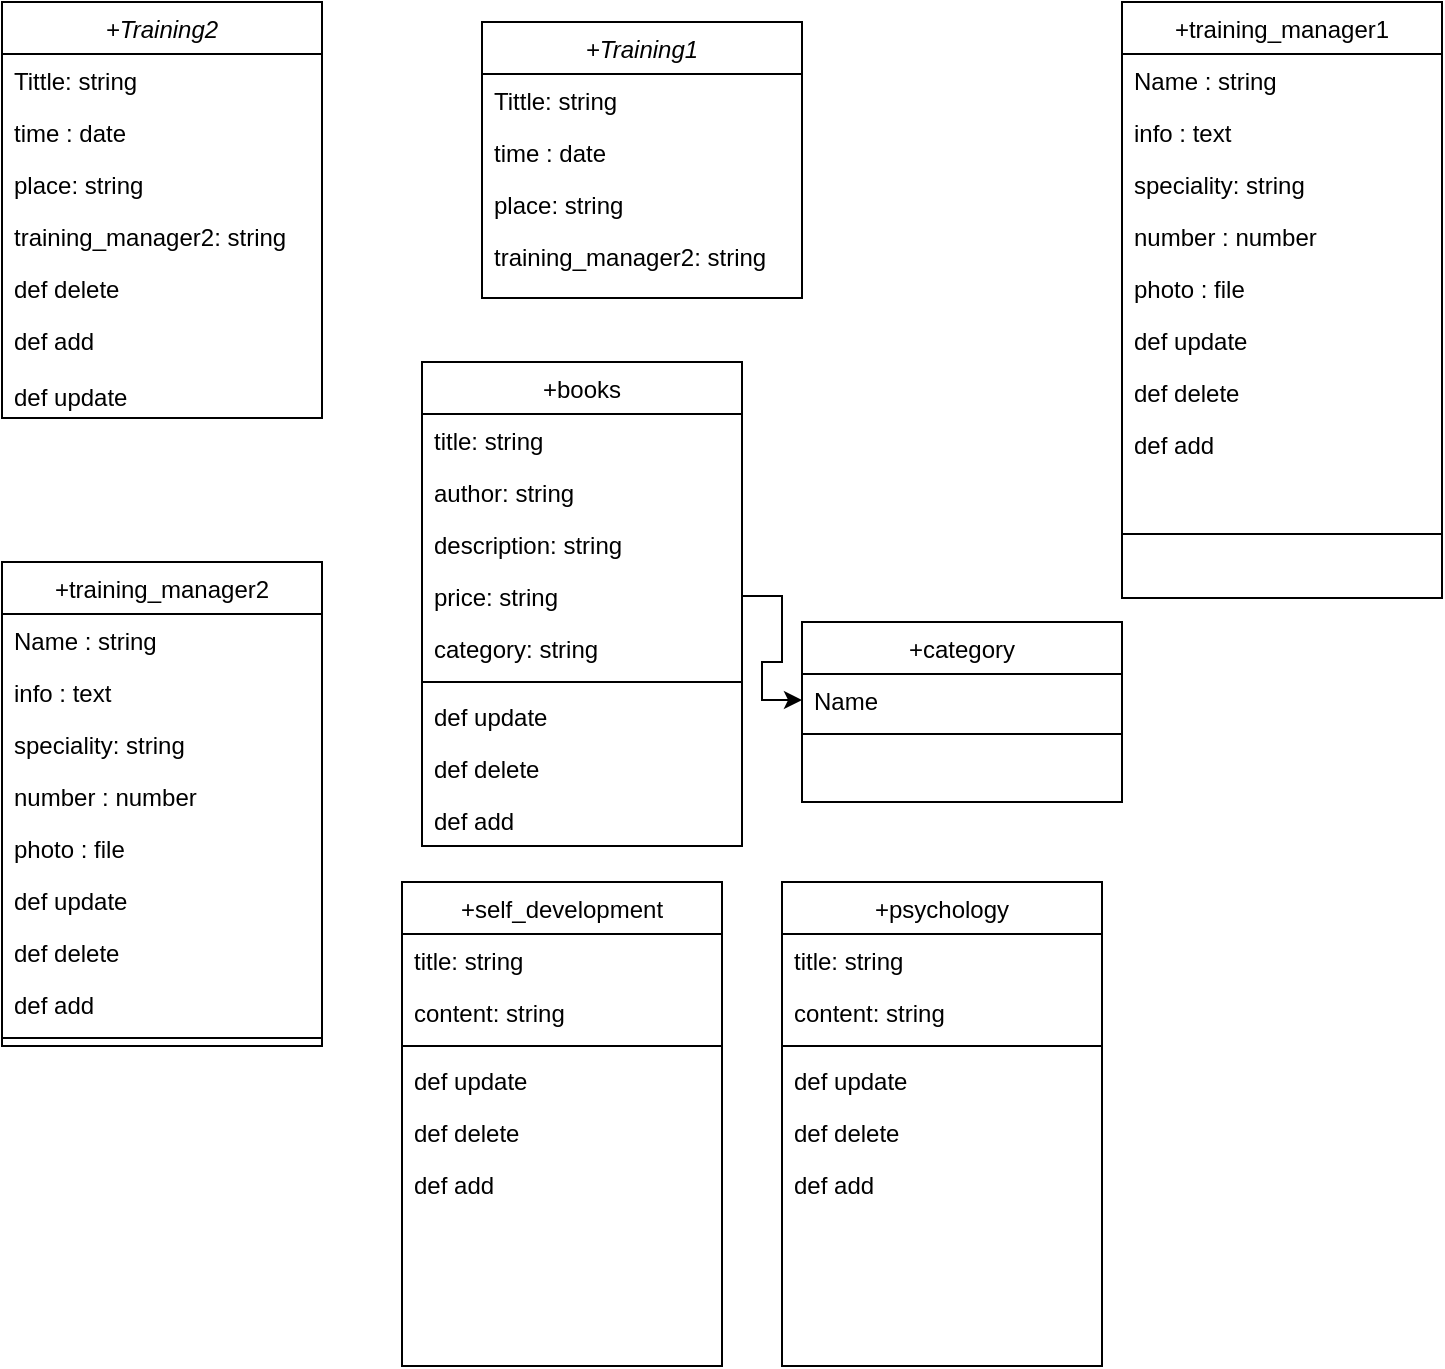 <mxfile version="20.8.21" type="device"><diagram id="C5RBs43oDa-KdzZeNtuy" name="Page-1"><mxGraphModel dx="1035" dy="581" grid="1" gridSize="10" guides="1" tooltips="1" connect="1" arrows="1" fold="1" page="1" pageScale="1" pageWidth="827" pageHeight="1169" math="0" shadow="0"><root><mxCell id="WIyWlLk6GJQsqaUBKTNV-0"/><mxCell id="WIyWlLk6GJQsqaUBKTNV-1" parent="WIyWlLk6GJQsqaUBKTNV-0"/><mxCell id="zkfFHV4jXpPFQw0GAbJ--17" value="+training_manager1" style="swimlane;fontStyle=0;align=center;verticalAlign=top;childLayout=stackLayout;horizontal=1;startSize=26;horizontalStack=0;resizeParent=1;resizeLast=0;collapsible=1;marginBottom=0;rounded=0;shadow=0;strokeWidth=1;" parent="WIyWlLk6GJQsqaUBKTNV-1" vertex="1"><mxGeometry x="590" y="40" width="160" height="298" as="geometry"><mxRectangle x="550" y="140" width="160" height="26" as="alternateBounds"/></mxGeometry></mxCell><mxCell id="zkfFHV4jXpPFQw0GAbJ--18" value="Name : string" style="text;align=left;verticalAlign=top;spacingLeft=4;spacingRight=4;overflow=hidden;rotatable=0;points=[[0,0.5],[1,0.5]];portConstraint=eastwest;" parent="zkfFHV4jXpPFQw0GAbJ--17" vertex="1"><mxGeometry y="26" width="160" height="26" as="geometry"/></mxCell><mxCell id="zkfFHV4jXpPFQw0GAbJ--19" value="info : text" style="text;align=left;verticalAlign=top;spacingLeft=4;spacingRight=4;overflow=hidden;rotatable=0;points=[[0,0.5],[1,0.5]];portConstraint=eastwest;rounded=0;shadow=0;html=0;" parent="zkfFHV4jXpPFQw0GAbJ--17" vertex="1"><mxGeometry y="52" width="160" height="26" as="geometry"/></mxCell><mxCell id="zkfFHV4jXpPFQw0GAbJ--20" value="speciality: string" style="text;align=left;verticalAlign=top;spacingLeft=4;spacingRight=4;overflow=hidden;rotatable=0;points=[[0,0.5],[1,0.5]];portConstraint=eastwest;rounded=0;shadow=0;html=0;" parent="zkfFHV4jXpPFQw0GAbJ--17" vertex="1"><mxGeometry y="78" width="160" height="26" as="geometry"/></mxCell><mxCell id="zkfFHV4jXpPFQw0GAbJ--21" value="number : number" style="text;align=left;verticalAlign=top;spacingLeft=4;spacingRight=4;overflow=hidden;rotatable=0;points=[[0,0.5],[1,0.5]];portConstraint=eastwest;rounded=0;shadow=0;html=0;" parent="zkfFHV4jXpPFQw0GAbJ--17" vertex="1"><mxGeometry y="104" width="160" height="26" as="geometry"/></mxCell><mxCell id="zkfFHV4jXpPFQw0GAbJ--22" value="photo : file" style="text;align=left;verticalAlign=top;spacingLeft=4;spacingRight=4;overflow=hidden;rotatable=0;points=[[0,0.5],[1,0.5]];portConstraint=eastwest;rounded=0;shadow=0;html=0;" parent="zkfFHV4jXpPFQw0GAbJ--17" vertex="1"><mxGeometry y="130" width="160" height="26" as="geometry"/></mxCell><mxCell id="77ugrweiccxxljkCvd8E-56" value="def update" style="text;align=left;verticalAlign=top;spacingLeft=4;spacingRight=4;overflow=hidden;rotatable=0;points=[[0,0.5],[1,0.5]];portConstraint=eastwest;" parent="zkfFHV4jXpPFQw0GAbJ--17" vertex="1"><mxGeometry y="156" width="160" height="26" as="geometry"/></mxCell><mxCell id="77ugrweiccxxljkCvd8E-57" value="def delete" style="text;align=left;verticalAlign=top;spacingLeft=4;spacingRight=4;overflow=hidden;rotatable=0;points=[[0,0.5],[1,0.5]];portConstraint=eastwest;" parent="zkfFHV4jXpPFQw0GAbJ--17" vertex="1"><mxGeometry y="182" width="160" height="26" as="geometry"/></mxCell><mxCell id="77ugrweiccxxljkCvd8E-58" value="def add" style="text;align=left;verticalAlign=top;spacingLeft=4;spacingRight=4;overflow=hidden;rotatable=0;points=[[0,0.5],[1,0.5]];portConstraint=eastwest;" parent="zkfFHV4jXpPFQw0GAbJ--17" vertex="1"><mxGeometry y="208" width="160" height="26" as="geometry"/></mxCell><mxCell id="zkfFHV4jXpPFQw0GAbJ--23" value="" style="line;html=1;strokeWidth=1;align=left;verticalAlign=middle;spacingTop=-1;spacingLeft=3;spacingRight=3;rotatable=0;labelPosition=right;points=[];portConstraint=eastwest;" parent="zkfFHV4jXpPFQw0GAbJ--17" vertex="1"><mxGeometry y="234" width="160" height="64" as="geometry"/></mxCell><mxCell id="77ugrweiccxxljkCvd8E-0" value="+Training2" style="swimlane;fontStyle=2;align=center;verticalAlign=top;childLayout=stackLayout;horizontal=1;startSize=26;horizontalStack=0;resizeParent=1;resizeLast=0;collapsible=1;marginBottom=0;rounded=0;shadow=0;strokeWidth=1;" parent="WIyWlLk6GJQsqaUBKTNV-1" vertex="1"><mxGeometry x="30" y="40" width="160" height="208" as="geometry"><mxRectangle x="230" y="140" width="160" height="26" as="alternateBounds"/></mxGeometry></mxCell><mxCell id="77ugrweiccxxljkCvd8E-1" value="Tittle: string" style="text;align=left;verticalAlign=top;spacingLeft=4;spacingRight=4;overflow=hidden;rotatable=0;points=[[0,0.5],[1,0.5]];portConstraint=eastwest;" parent="77ugrweiccxxljkCvd8E-0" vertex="1"><mxGeometry y="26" width="160" height="26" as="geometry"/></mxCell><mxCell id="77ugrweiccxxljkCvd8E-2" value="time : date" style="text;align=left;verticalAlign=top;spacingLeft=4;spacingRight=4;overflow=hidden;rotatable=0;points=[[0,0.5],[1,0.5]];portConstraint=eastwest;rounded=0;shadow=0;html=0;" parent="77ugrweiccxxljkCvd8E-0" vertex="1"><mxGeometry y="52" width="160" height="26" as="geometry"/></mxCell><mxCell id="77ugrweiccxxljkCvd8E-3" value="place: string" style="text;align=left;verticalAlign=top;spacingLeft=4;spacingRight=4;overflow=hidden;rotatable=0;points=[[0,0.5],[1,0.5]];portConstraint=eastwest;rounded=0;shadow=0;html=0;" parent="77ugrweiccxxljkCvd8E-0" vertex="1"><mxGeometry y="78" width="160" height="26" as="geometry"/></mxCell><mxCell id="77ugrweiccxxljkCvd8E-47" value="" style="endArrow=none;html=1;rounded=0;" parent="77ugrweiccxxljkCvd8E-0" target="77ugrweiccxxljkCvd8E-45" edge="1"><mxGeometry width="50" height="50" relative="1" as="geometry"><mxPoint y="142" as="sourcePoint"/><mxPoint x="50" y="92" as="targetPoint"/></mxGeometry></mxCell><mxCell id="77ugrweiccxxljkCvd8E-4" value="training_manager2: string" style="text;align=left;verticalAlign=top;spacingLeft=4;spacingRight=4;overflow=hidden;rotatable=0;points=[[0,0.5],[1,0.5]];portConstraint=eastwest;" parent="77ugrweiccxxljkCvd8E-0" vertex="1"><mxGeometry y="104" width="160" height="26" as="geometry"/></mxCell><mxCell id="77ugrweiccxxljkCvd8E-45" value="def delete " style="text;align=left;verticalAlign=top;spacingLeft=4;spacingRight=4;overflow=hidden;rotatable=0;points=[[0,0.5],[1,0.5]];portConstraint=eastwest;" parent="77ugrweiccxxljkCvd8E-0" vertex="1"><mxGeometry y="130" width="160" height="26" as="geometry"/></mxCell><mxCell id="77ugrweiccxxljkCvd8E-48" value="def add" style="text;align=left;verticalAlign=top;spacingLeft=4;spacingRight=4;overflow=hidden;rotatable=0;points=[[0,0.5],[1,0.5]];portConstraint=eastwest;" parent="77ugrweiccxxljkCvd8E-0" vertex="1"><mxGeometry y="156" width="160" height="26" as="geometry"/></mxCell><mxCell id="77ugrweiccxxljkCvd8E-15" value="+books" style="swimlane;fontStyle=0;align=center;verticalAlign=top;childLayout=stackLayout;horizontal=1;startSize=26;horizontalStack=0;resizeParent=1;resizeLast=0;collapsible=1;marginBottom=0;rounded=0;shadow=0;strokeWidth=1;" parent="WIyWlLk6GJQsqaUBKTNV-1" vertex="1"><mxGeometry x="240" y="220" width="160" height="242" as="geometry"><mxRectangle x="550" y="140" width="160" height="26" as="alternateBounds"/></mxGeometry></mxCell><mxCell id="77ugrweiccxxljkCvd8E-16" value="title: string" style="text;align=left;verticalAlign=top;spacingLeft=4;spacingRight=4;overflow=hidden;rotatable=0;points=[[0,0.5],[1,0.5]];portConstraint=eastwest;" parent="77ugrweiccxxljkCvd8E-15" vertex="1"><mxGeometry y="26" width="160" height="26" as="geometry"/></mxCell><mxCell id="77ugrweiccxxljkCvd8E-17" value="author: string" style="text;align=left;verticalAlign=top;spacingLeft=4;spacingRight=4;overflow=hidden;rotatable=0;points=[[0,0.5],[1,0.5]];portConstraint=eastwest;rounded=0;shadow=0;html=0;" parent="77ugrweiccxxljkCvd8E-15" vertex="1"><mxGeometry y="52" width="160" height="26" as="geometry"/></mxCell><mxCell id="77ugrweiccxxljkCvd8E-18" value="description: string " style="text;align=left;verticalAlign=top;spacingLeft=4;spacingRight=4;overflow=hidden;rotatable=0;points=[[0,0.5],[1,0.5]];portConstraint=eastwest;rounded=0;shadow=0;html=0;" parent="77ugrweiccxxljkCvd8E-15" vertex="1"><mxGeometry y="78" width="160" height="26" as="geometry"/></mxCell><mxCell id="77ugrweiccxxljkCvd8E-19" value="price: string" style="text;align=left;verticalAlign=top;spacingLeft=4;spacingRight=4;overflow=hidden;rotatable=0;points=[[0,0.5],[1,0.5]];portConstraint=eastwest;rounded=0;shadow=0;html=0;" parent="77ugrweiccxxljkCvd8E-15" vertex="1"><mxGeometry y="104" width="160" height="26" as="geometry"/></mxCell><mxCell id="77ugrweiccxxljkCvd8E-20" value="category: string" style="text;align=left;verticalAlign=top;spacingLeft=4;spacingRight=4;overflow=hidden;rotatable=0;points=[[0,0.5],[1,0.5]];portConstraint=eastwest;rounded=0;shadow=0;html=0;" parent="77ugrweiccxxljkCvd8E-15" vertex="1"><mxGeometry y="130" width="160" height="26" as="geometry"/></mxCell><mxCell id="77ugrweiccxxljkCvd8E-21" value="" style="line;html=1;strokeWidth=1;align=left;verticalAlign=middle;spacingTop=-1;spacingLeft=3;spacingRight=3;rotatable=0;labelPosition=right;points=[];portConstraint=eastwest;" parent="77ugrweiccxxljkCvd8E-15" vertex="1"><mxGeometry y="156" width="160" height="8" as="geometry"/></mxCell><mxCell id="77ugrweiccxxljkCvd8E-53" value="def update" style="text;align=left;verticalAlign=top;spacingLeft=4;spacingRight=4;overflow=hidden;rotatable=0;points=[[0,0.5],[1,0.5]];portConstraint=eastwest;" parent="77ugrweiccxxljkCvd8E-15" vertex="1"><mxGeometry y="164" width="160" height="26" as="geometry"/></mxCell><mxCell id="77ugrweiccxxljkCvd8E-55" value="def delete" style="text;align=left;verticalAlign=top;spacingLeft=4;spacingRight=4;overflow=hidden;rotatable=0;points=[[0,0.5],[1,0.5]];portConstraint=eastwest;" parent="77ugrweiccxxljkCvd8E-15" vertex="1"><mxGeometry y="190" width="160" height="26" as="geometry"/></mxCell><mxCell id="77ugrweiccxxljkCvd8E-54" value="def add" style="text;align=left;verticalAlign=top;spacingLeft=4;spacingRight=4;overflow=hidden;rotatable=0;points=[[0,0.5],[1,0.5]];portConstraint=eastwest;" parent="77ugrweiccxxljkCvd8E-15" vertex="1"><mxGeometry y="216" width="160" height="26" as="geometry"/></mxCell><mxCell id="77ugrweiccxxljkCvd8E-23" value="+category" style="swimlane;fontStyle=0;align=center;verticalAlign=top;childLayout=stackLayout;horizontal=1;startSize=26;horizontalStack=0;resizeParent=1;resizeLast=0;collapsible=1;marginBottom=0;rounded=0;shadow=0;strokeWidth=1;" parent="WIyWlLk6GJQsqaUBKTNV-1" vertex="1"><mxGeometry x="430" y="350" width="160" height="90" as="geometry"><mxRectangle x="550" y="140" width="160" height="26" as="alternateBounds"/></mxGeometry></mxCell><mxCell id="77ugrweiccxxljkCvd8E-24" value="Name" style="text;align=left;verticalAlign=top;spacingLeft=4;spacingRight=4;overflow=hidden;rotatable=0;points=[[0,0.5],[1,0.5]];portConstraint=eastwest;" parent="77ugrweiccxxljkCvd8E-23" vertex="1"><mxGeometry y="26" width="160" height="26" as="geometry"/></mxCell><mxCell id="77ugrweiccxxljkCvd8E-29" value="" style="line;html=1;strokeWidth=1;align=left;verticalAlign=middle;spacingTop=-1;spacingLeft=3;spacingRight=3;rotatable=0;labelPosition=right;points=[];portConstraint=eastwest;" parent="77ugrweiccxxljkCvd8E-23" vertex="1"><mxGeometry y="52" width="160" height="8" as="geometry"/></mxCell><mxCell id="77ugrweiccxxljkCvd8E-30" value="+Training1" style="swimlane;fontStyle=2;align=center;verticalAlign=top;childLayout=stackLayout;horizontal=1;startSize=26;horizontalStack=0;resizeParent=1;resizeLast=0;collapsible=1;marginBottom=0;rounded=0;shadow=0;strokeWidth=1;" parent="WIyWlLk6GJQsqaUBKTNV-1" vertex="1"><mxGeometry x="270" y="50" width="160" height="138" as="geometry"><mxRectangle x="230" y="140" width="160" height="26" as="alternateBounds"/></mxGeometry></mxCell><mxCell id="77ugrweiccxxljkCvd8E-31" value="Tittle: string" style="text;align=left;verticalAlign=top;spacingLeft=4;spacingRight=4;overflow=hidden;rotatable=0;points=[[0,0.5],[1,0.5]];portConstraint=eastwest;" parent="77ugrweiccxxljkCvd8E-30" vertex="1"><mxGeometry y="26" width="160" height="26" as="geometry"/></mxCell><mxCell id="77ugrweiccxxljkCvd8E-32" value="time : date" style="text;align=left;verticalAlign=top;spacingLeft=4;spacingRight=4;overflow=hidden;rotatable=0;points=[[0,0.5],[1,0.5]];portConstraint=eastwest;rounded=0;shadow=0;html=0;" parent="77ugrweiccxxljkCvd8E-30" vertex="1"><mxGeometry y="52" width="160" height="26" as="geometry"/></mxCell><mxCell id="77ugrweiccxxljkCvd8E-33" value="place: string" style="text;align=left;verticalAlign=top;spacingLeft=4;spacingRight=4;overflow=hidden;rotatable=0;points=[[0,0.5],[1,0.5]];portConstraint=eastwest;rounded=0;shadow=0;html=0;" parent="77ugrweiccxxljkCvd8E-30" vertex="1"><mxGeometry y="78" width="160" height="26" as="geometry"/></mxCell><mxCell id="77ugrweiccxxljkCvd8E-34" value="training_manager2: string" style="text;align=left;verticalAlign=top;spacingLeft=4;spacingRight=4;overflow=hidden;rotatable=0;points=[[0,0.5],[1,0.5]];portConstraint=eastwest;" parent="77ugrweiccxxljkCvd8E-30" vertex="1"><mxGeometry y="104" width="160" height="26" as="geometry"/></mxCell><mxCell id="77ugrweiccxxljkCvd8E-35" value="+training_manager2" style="swimlane;fontStyle=0;align=center;verticalAlign=top;childLayout=stackLayout;horizontal=1;startSize=26;horizontalStack=0;resizeParent=1;resizeLast=0;collapsible=1;marginBottom=0;rounded=0;shadow=0;strokeWidth=1;" parent="WIyWlLk6GJQsqaUBKTNV-1" vertex="1"><mxGeometry x="30" y="320" width="160" height="242" as="geometry"><mxRectangle x="550" y="140" width="160" height="26" as="alternateBounds"/></mxGeometry></mxCell><mxCell id="77ugrweiccxxljkCvd8E-36" value="Name : string" style="text;align=left;verticalAlign=top;spacingLeft=4;spacingRight=4;overflow=hidden;rotatable=0;points=[[0,0.5],[1,0.5]];portConstraint=eastwest;" parent="77ugrweiccxxljkCvd8E-35" vertex="1"><mxGeometry y="26" width="160" height="26" as="geometry"/></mxCell><mxCell id="77ugrweiccxxljkCvd8E-37" value="info : text" style="text;align=left;verticalAlign=top;spacingLeft=4;spacingRight=4;overflow=hidden;rotatable=0;points=[[0,0.5],[1,0.5]];portConstraint=eastwest;rounded=0;shadow=0;html=0;" parent="77ugrweiccxxljkCvd8E-35" vertex="1"><mxGeometry y="52" width="160" height="26" as="geometry"/></mxCell><mxCell id="77ugrweiccxxljkCvd8E-38" value="speciality: string" style="text;align=left;verticalAlign=top;spacingLeft=4;spacingRight=4;overflow=hidden;rotatable=0;points=[[0,0.5],[1,0.5]];portConstraint=eastwest;rounded=0;shadow=0;html=0;" parent="77ugrweiccxxljkCvd8E-35" vertex="1"><mxGeometry y="78" width="160" height="26" as="geometry"/></mxCell><mxCell id="77ugrweiccxxljkCvd8E-39" value="number : number" style="text;align=left;verticalAlign=top;spacingLeft=4;spacingRight=4;overflow=hidden;rotatable=0;points=[[0,0.5],[1,0.5]];portConstraint=eastwest;rounded=0;shadow=0;html=0;" parent="77ugrweiccxxljkCvd8E-35" vertex="1"><mxGeometry y="104" width="160" height="26" as="geometry"/></mxCell><mxCell id="77ugrweiccxxljkCvd8E-40" value="photo : file" style="text;align=left;verticalAlign=top;spacingLeft=4;spacingRight=4;overflow=hidden;rotatable=0;points=[[0,0.5],[1,0.5]];portConstraint=eastwest;rounded=0;shadow=0;html=0;" parent="77ugrweiccxxljkCvd8E-35" vertex="1"><mxGeometry y="130" width="160" height="26" as="geometry"/></mxCell><mxCell id="77ugrweiccxxljkCvd8E-52" value="def update" style="text;align=left;verticalAlign=top;spacingLeft=4;spacingRight=4;overflow=hidden;rotatable=0;points=[[0,0.5],[1,0.5]];portConstraint=eastwest;" parent="77ugrweiccxxljkCvd8E-35" vertex="1"><mxGeometry y="156" width="160" height="26" as="geometry"/></mxCell><mxCell id="77ugrweiccxxljkCvd8E-50" value="def delete" style="text;align=left;verticalAlign=top;spacingLeft=4;spacingRight=4;overflow=hidden;rotatable=0;points=[[0,0.5],[1,0.5]];portConstraint=eastwest;" parent="77ugrweiccxxljkCvd8E-35" vertex="1"><mxGeometry y="182" width="160" height="26" as="geometry"/></mxCell><mxCell id="77ugrweiccxxljkCvd8E-51" value="def add" style="text;align=left;verticalAlign=top;spacingLeft=4;spacingRight=4;overflow=hidden;rotatable=0;points=[[0,0.5],[1,0.5]];portConstraint=eastwest;" parent="77ugrweiccxxljkCvd8E-35" vertex="1"><mxGeometry y="208" width="160" height="26" as="geometry"/></mxCell><mxCell id="77ugrweiccxxljkCvd8E-41" value="" style="line;html=1;strokeWidth=1;align=left;verticalAlign=middle;spacingTop=-1;spacingLeft=3;spacingRight=3;rotatable=0;labelPosition=right;points=[];portConstraint=eastwest;" parent="77ugrweiccxxljkCvd8E-35" vertex="1"><mxGeometry y="234" width="160" height="8" as="geometry"/></mxCell><mxCell id="77ugrweiccxxljkCvd8E-46" value="def update" style="text;align=left;verticalAlign=top;spacingLeft=4;spacingRight=4;overflow=hidden;rotatable=0;points=[[0,0.5],[1,0.5]];portConstraint=eastwest;" parent="WIyWlLk6GJQsqaUBKTNV-1" vertex="1"><mxGeometry x="30" y="224" width="160" height="26" as="geometry"/></mxCell><mxCell id="77ugrweiccxxljkCvd8E-59" style="edgeStyle=orthogonalEdgeStyle;rounded=0;orthogonalLoop=1;jettySize=auto;html=1;exitX=1;exitY=0.5;exitDx=0;exitDy=0;entryX=0;entryY=0.5;entryDx=0;entryDy=0;" parent="WIyWlLk6GJQsqaUBKTNV-1" source="77ugrweiccxxljkCvd8E-19" target="77ugrweiccxxljkCvd8E-24" edge="1"><mxGeometry relative="1" as="geometry"/></mxCell><mxCell id="77ugrweiccxxljkCvd8E-60" value="+self_development" style="swimlane;fontStyle=0;align=center;verticalAlign=top;childLayout=stackLayout;horizontal=1;startSize=26;horizontalStack=0;resizeParent=1;resizeLast=0;collapsible=1;marginBottom=0;rounded=0;shadow=0;strokeWidth=1;" parent="WIyWlLk6GJQsqaUBKTNV-1" vertex="1"><mxGeometry x="230" y="480" width="160" height="242" as="geometry"><mxRectangle x="550" y="140" width="160" height="26" as="alternateBounds"/></mxGeometry></mxCell><mxCell id="77ugrweiccxxljkCvd8E-61" value="title: string" style="text;align=left;verticalAlign=top;spacingLeft=4;spacingRight=4;overflow=hidden;rotatable=0;points=[[0,0.5],[1,0.5]];portConstraint=eastwest;" parent="77ugrweiccxxljkCvd8E-60" vertex="1"><mxGeometry y="26" width="160" height="26" as="geometry"/></mxCell><mxCell id="77ugrweiccxxljkCvd8E-62" value="content: string" style="text;align=left;verticalAlign=top;spacingLeft=4;spacingRight=4;overflow=hidden;rotatable=0;points=[[0,0.5],[1,0.5]];portConstraint=eastwest;rounded=0;shadow=0;html=0;" parent="77ugrweiccxxljkCvd8E-60" vertex="1"><mxGeometry y="52" width="160" height="26" as="geometry"/></mxCell><mxCell id="77ugrweiccxxljkCvd8E-66" value="" style="line;html=1;strokeWidth=1;align=left;verticalAlign=middle;spacingTop=-1;spacingLeft=3;spacingRight=3;rotatable=0;labelPosition=right;points=[];portConstraint=eastwest;" parent="77ugrweiccxxljkCvd8E-60" vertex="1"><mxGeometry y="78" width="160" height="8" as="geometry"/></mxCell><mxCell id="77ugrweiccxxljkCvd8E-67" value="def update" style="text;align=left;verticalAlign=top;spacingLeft=4;spacingRight=4;overflow=hidden;rotatable=0;points=[[0,0.5],[1,0.5]];portConstraint=eastwest;" parent="77ugrweiccxxljkCvd8E-60" vertex="1"><mxGeometry y="86" width="160" height="26" as="geometry"/></mxCell><mxCell id="77ugrweiccxxljkCvd8E-68" value="def delete" style="text;align=left;verticalAlign=top;spacingLeft=4;spacingRight=4;overflow=hidden;rotatable=0;points=[[0,0.5],[1,0.5]];portConstraint=eastwest;" parent="77ugrweiccxxljkCvd8E-60" vertex="1"><mxGeometry y="112" width="160" height="26" as="geometry"/></mxCell><mxCell id="77ugrweiccxxljkCvd8E-69" value="def add" style="text;align=left;verticalAlign=top;spacingLeft=4;spacingRight=4;overflow=hidden;rotatable=0;points=[[0,0.5],[1,0.5]];portConstraint=eastwest;" parent="77ugrweiccxxljkCvd8E-60" vertex="1"><mxGeometry y="138" width="160" height="26" as="geometry"/></mxCell><mxCell id="77ugrweiccxxljkCvd8E-70" value="+psychology" style="swimlane;fontStyle=0;align=center;verticalAlign=top;childLayout=stackLayout;horizontal=1;startSize=26;horizontalStack=0;resizeParent=1;resizeLast=0;collapsible=1;marginBottom=0;rounded=0;shadow=0;strokeWidth=1;" parent="WIyWlLk6GJQsqaUBKTNV-1" vertex="1"><mxGeometry x="420" y="480" width="160" height="242" as="geometry"><mxRectangle x="550" y="140" width="160" height="26" as="alternateBounds"/></mxGeometry></mxCell><mxCell id="77ugrweiccxxljkCvd8E-71" value="title: string" style="text;align=left;verticalAlign=top;spacingLeft=4;spacingRight=4;overflow=hidden;rotatable=0;points=[[0,0.5],[1,0.5]];portConstraint=eastwest;" parent="77ugrweiccxxljkCvd8E-70" vertex="1"><mxGeometry y="26" width="160" height="26" as="geometry"/></mxCell><mxCell id="77ugrweiccxxljkCvd8E-72" value="content: string" style="text;align=left;verticalAlign=top;spacingLeft=4;spacingRight=4;overflow=hidden;rotatable=0;points=[[0,0.5],[1,0.5]];portConstraint=eastwest;rounded=0;shadow=0;html=0;" parent="77ugrweiccxxljkCvd8E-70" vertex="1"><mxGeometry y="52" width="160" height="26" as="geometry"/></mxCell><mxCell id="77ugrweiccxxljkCvd8E-73" value="" style="line;html=1;strokeWidth=1;align=left;verticalAlign=middle;spacingTop=-1;spacingLeft=3;spacingRight=3;rotatable=0;labelPosition=right;points=[];portConstraint=eastwest;" parent="77ugrweiccxxljkCvd8E-70" vertex="1"><mxGeometry y="78" width="160" height="8" as="geometry"/></mxCell><mxCell id="77ugrweiccxxljkCvd8E-74" value="def update" style="text;align=left;verticalAlign=top;spacingLeft=4;spacingRight=4;overflow=hidden;rotatable=0;points=[[0,0.5],[1,0.5]];portConstraint=eastwest;" parent="77ugrweiccxxljkCvd8E-70" vertex="1"><mxGeometry y="86" width="160" height="26" as="geometry"/></mxCell><mxCell id="77ugrweiccxxljkCvd8E-75" value="def delete" style="text;align=left;verticalAlign=top;spacingLeft=4;spacingRight=4;overflow=hidden;rotatable=0;points=[[0,0.5],[1,0.5]];portConstraint=eastwest;" parent="77ugrweiccxxljkCvd8E-70" vertex="1"><mxGeometry y="112" width="160" height="26" as="geometry"/></mxCell><mxCell id="77ugrweiccxxljkCvd8E-76" value="def add" style="text;align=left;verticalAlign=top;spacingLeft=4;spacingRight=4;overflow=hidden;rotatable=0;points=[[0,0.5],[1,0.5]];portConstraint=eastwest;" parent="77ugrweiccxxljkCvd8E-70" vertex="1"><mxGeometry y="138" width="160" height="26" as="geometry"/></mxCell></root></mxGraphModel></diagram></mxfile>
